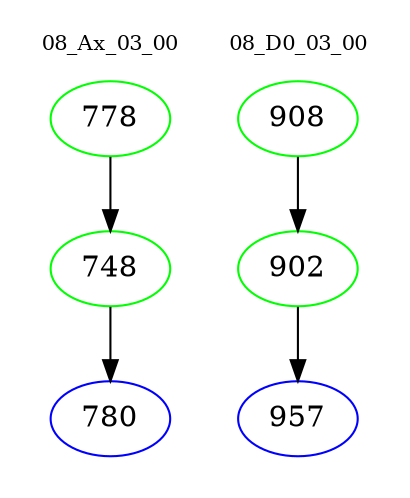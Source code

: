 digraph{
subgraph cluster_0 {
color = white
label = "08_Ax_03_00";
fontsize=10;
T0_778 [label="778", color="green"]
T0_778 -> T0_748 [color="black"]
T0_748 [label="748", color="green"]
T0_748 -> T0_780 [color="black"]
T0_780 [label="780", color="blue"]
}
subgraph cluster_1 {
color = white
label = "08_D0_03_00";
fontsize=10;
T1_908 [label="908", color="green"]
T1_908 -> T1_902 [color="black"]
T1_902 [label="902", color="green"]
T1_902 -> T1_957 [color="black"]
T1_957 [label="957", color="blue"]
}
}
